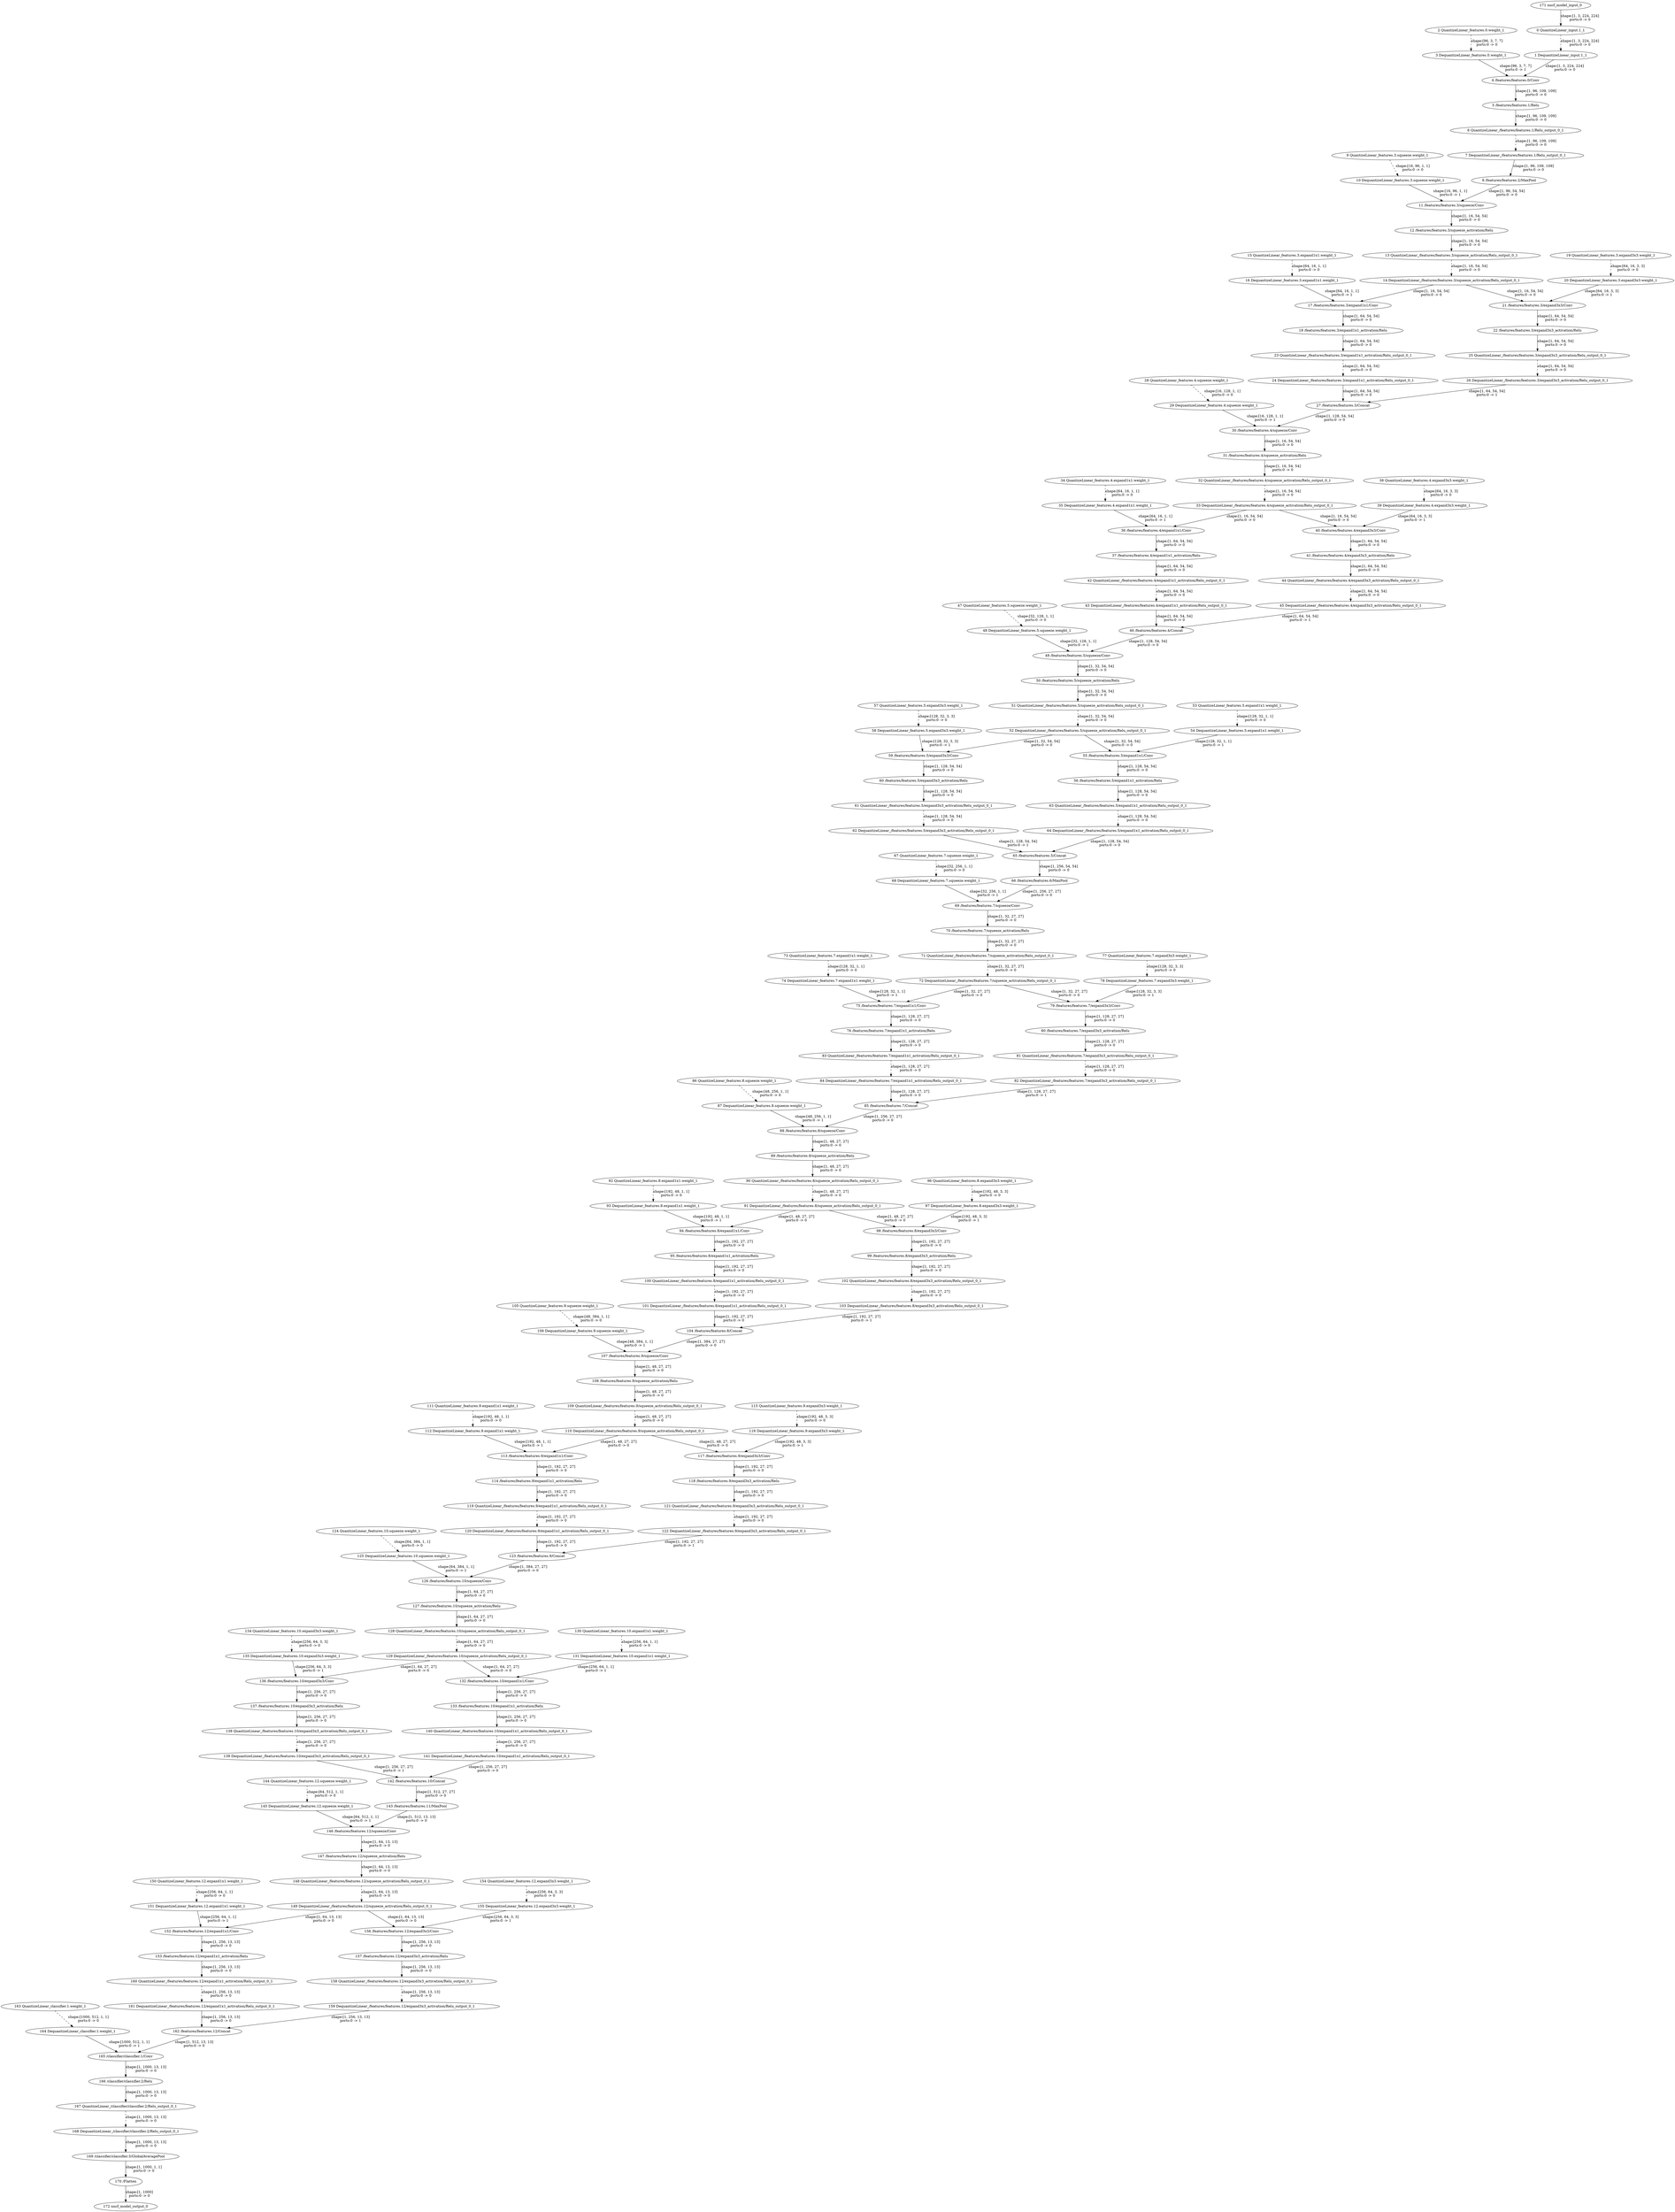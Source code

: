 strict digraph  {
"0 QuantizeLinear_input.1_1" [id=0, type=QuantizeLinear];
"1 DequantizeLinear_input.1_1" [id=1, type=DequantizeLinear];
"2 QuantizeLinear_features.0.weight_1" [id=2, type=QuantizeLinear];
"3 DequantizeLinear_features.0.weight_1" [id=3, type=DequantizeLinear];
"4 /features/features.0/Conv" [id=4, type=Conv];
"5 /features/features.1/Relu" [id=5, type=Relu];
"6 QuantizeLinear_/features/features.1/Relu_output_0_1" [id=6, type=QuantizeLinear];
"7 DequantizeLinear_/features/features.1/Relu_output_0_1" [id=7, type=DequantizeLinear];
"8 /features/features.2/MaxPool" [id=8, type=MaxPool];
"9 QuantizeLinear_features.3.squeeze.weight_1" [id=9, type=QuantizeLinear];
"10 DequantizeLinear_features.3.squeeze.weight_1" [id=10, type=DequantizeLinear];
"11 /features/features.3/squeeze/Conv" [id=11, type=Conv];
"12 /features/features.3/squeeze_activation/Relu" [id=12, type=Relu];
"13 QuantizeLinear_/features/features.3/squeeze_activation/Relu_output_0_1" [id=13, type=QuantizeLinear];
"14 DequantizeLinear_/features/features.3/squeeze_activation/Relu_output_0_1" [id=14, type=DequantizeLinear];
"15 QuantizeLinear_features.3.expand1x1.weight_1" [id=15, type=QuantizeLinear];
"16 DequantizeLinear_features.3.expand1x1.weight_1" [id=16, type=DequantizeLinear];
"17 /features/features.3/expand1x1/Conv" [id=17, type=Conv];
"18 /features/features.3/expand1x1_activation/Relu" [id=18, type=Relu];
"19 QuantizeLinear_features.3.expand3x3.weight_1" [id=19, type=QuantizeLinear];
"20 DequantizeLinear_features.3.expand3x3.weight_1" [id=20, type=DequantizeLinear];
"21 /features/features.3/expand3x3/Conv" [id=21, type=Conv];
"22 /features/features.3/expand3x3_activation/Relu" [id=22, type=Relu];
"23 QuantizeLinear_/features/features.3/expand1x1_activation/Relu_output_0_1" [id=23, type=QuantizeLinear];
"24 DequantizeLinear_/features/features.3/expand1x1_activation/Relu_output_0_1" [id=24, type=DequantizeLinear];
"25 QuantizeLinear_/features/features.3/expand3x3_activation/Relu_output_0_1" [id=25, type=QuantizeLinear];
"26 DequantizeLinear_/features/features.3/expand3x3_activation/Relu_output_0_1" [id=26, type=DequantizeLinear];
"27 /features/features.3/Concat" [id=27, type=Concat];
"28 QuantizeLinear_features.4.squeeze.weight_1" [id=28, type=QuantizeLinear];
"29 DequantizeLinear_features.4.squeeze.weight_1" [id=29, type=DequantizeLinear];
"30 /features/features.4/squeeze/Conv" [id=30, type=Conv];
"31 /features/features.4/squeeze_activation/Relu" [id=31, type=Relu];
"32 QuantizeLinear_/features/features.4/squeeze_activation/Relu_output_0_1" [id=32, type=QuantizeLinear];
"33 DequantizeLinear_/features/features.4/squeeze_activation/Relu_output_0_1" [id=33, type=DequantizeLinear];
"34 QuantizeLinear_features.4.expand1x1.weight_1" [id=34, type=QuantizeLinear];
"35 DequantizeLinear_features.4.expand1x1.weight_1" [id=35, type=DequantizeLinear];
"36 /features/features.4/expand1x1/Conv" [id=36, type=Conv];
"37 /features/features.4/expand1x1_activation/Relu" [id=37, type=Relu];
"38 QuantizeLinear_features.4.expand3x3.weight_1" [id=38, type=QuantizeLinear];
"39 DequantizeLinear_features.4.expand3x3.weight_1" [id=39, type=DequantizeLinear];
"40 /features/features.4/expand3x3/Conv" [id=40, type=Conv];
"41 /features/features.4/expand3x3_activation/Relu" [id=41, type=Relu];
"42 QuantizeLinear_/features/features.4/expand1x1_activation/Relu_output_0_1" [id=42, type=QuantizeLinear];
"43 DequantizeLinear_/features/features.4/expand1x1_activation/Relu_output_0_1" [id=43, type=DequantizeLinear];
"44 QuantizeLinear_/features/features.4/expand3x3_activation/Relu_output_0_1" [id=44, type=QuantizeLinear];
"45 DequantizeLinear_/features/features.4/expand3x3_activation/Relu_output_0_1" [id=45, type=DequantizeLinear];
"46 /features/features.4/Concat" [id=46, type=Concat];
"47 QuantizeLinear_features.5.squeeze.weight_1" [id=47, type=QuantizeLinear];
"48 DequantizeLinear_features.5.squeeze.weight_1" [id=48, type=DequantizeLinear];
"49 /features/features.5/squeeze/Conv" [id=49, type=Conv];
"50 /features/features.5/squeeze_activation/Relu" [id=50, type=Relu];
"51 QuantizeLinear_/features/features.5/squeeze_activation/Relu_output_0_1" [id=51, type=QuantizeLinear];
"52 DequantizeLinear_/features/features.5/squeeze_activation/Relu_output_0_1" [id=52, type=DequantizeLinear];
"53 QuantizeLinear_features.5.expand1x1.weight_1" [id=53, type=QuantizeLinear];
"54 DequantizeLinear_features.5.expand1x1.weight_1" [id=54, type=DequantizeLinear];
"55 /features/features.5/expand1x1/Conv" [id=55, type=Conv];
"56 /features/features.5/expand1x1_activation/Relu" [id=56, type=Relu];
"57 QuantizeLinear_features.5.expand3x3.weight_1" [id=57, type=QuantizeLinear];
"58 DequantizeLinear_features.5.expand3x3.weight_1" [id=58, type=DequantizeLinear];
"59 /features/features.5/expand3x3/Conv" [id=59, type=Conv];
"60 /features/features.5/expand3x3_activation/Relu" [id=60, type=Relu];
"61 QuantizeLinear_/features/features.5/expand3x3_activation/Relu_output_0_1" [id=61, type=QuantizeLinear];
"62 DequantizeLinear_/features/features.5/expand3x3_activation/Relu_output_0_1" [id=62, type=DequantizeLinear];
"63 QuantizeLinear_/features/features.5/expand1x1_activation/Relu_output_0_1" [id=63, type=QuantizeLinear];
"64 DequantizeLinear_/features/features.5/expand1x1_activation/Relu_output_0_1" [id=64, type=DequantizeLinear];
"65 /features/features.5/Concat" [id=65, type=Concat];
"66 /features/features.6/MaxPool" [id=66, type=MaxPool];
"67 QuantizeLinear_features.7.squeeze.weight_1" [id=67, type=QuantizeLinear];
"68 DequantizeLinear_features.7.squeeze.weight_1" [id=68, type=DequantizeLinear];
"69 /features/features.7/squeeze/Conv" [id=69, type=Conv];
"70 /features/features.7/squeeze_activation/Relu" [id=70, type=Relu];
"71 QuantizeLinear_/features/features.7/squeeze_activation/Relu_output_0_1" [id=71, type=QuantizeLinear];
"72 DequantizeLinear_/features/features.7/squeeze_activation/Relu_output_0_1" [id=72, type=DequantizeLinear];
"73 QuantizeLinear_features.7.expand1x1.weight_1" [id=73, type=QuantizeLinear];
"74 DequantizeLinear_features.7.expand1x1.weight_1" [id=74, type=DequantizeLinear];
"75 /features/features.7/expand1x1/Conv" [id=75, type=Conv];
"76 /features/features.7/expand1x1_activation/Relu" [id=76, type=Relu];
"77 QuantizeLinear_features.7.expand3x3.weight_1" [id=77, type=QuantizeLinear];
"78 DequantizeLinear_features.7.expand3x3.weight_1" [id=78, type=DequantizeLinear];
"79 /features/features.7/expand3x3/Conv" [id=79, type=Conv];
"80 /features/features.7/expand3x3_activation/Relu" [id=80, type=Relu];
"81 QuantizeLinear_/features/features.7/expand3x3_activation/Relu_output_0_1" [id=81, type=QuantizeLinear];
"82 DequantizeLinear_/features/features.7/expand3x3_activation/Relu_output_0_1" [id=82, type=DequantizeLinear];
"83 QuantizeLinear_/features/features.7/expand1x1_activation/Relu_output_0_1" [id=83, type=QuantizeLinear];
"84 DequantizeLinear_/features/features.7/expand1x1_activation/Relu_output_0_1" [id=84, type=DequantizeLinear];
"85 /features/features.7/Concat" [id=85, type=Concat];
"86 QuantizeLinear_features.8.squeeze.weight_1" [id=86, type=QuantizeLinear];
"87 DequantizeLinear_features.8.squeeze.weight_1" [id=87, type=DequantizeLinear];
"88 /features/features.8/squeeze/Conv" [id=88, type=Conv];
"89 /features/features.8/squeeze_activation/Relu" [id=89, type=Relu];
"90 QuantizeLinear_/features/features.8/squeeze_activation/Relu_output_0_1" [id=90, type=QuantizeLinear];
"91 DequantizeLinear_/features/features.8/squeeze_activation/Relu_output_0_1" [id=91, type=DequantizeLinear];
"92 QuantizeLinear_features.8.expand1x1.weight_1" [id=92, type=QuantizeLinear];
"93 DequantizeLinear_features.8.expand1x1.weight_1" [id=93, type=DequantizeLinear];
"94 /features/features.8/expand1x1/Conv" [id=94, type=Conv];
"95 /features/features.8/expand1x1_activation/Relu" [id=95, type=Relu];
"96 QuantizeLinear_features.8.expand3x3.weight_1" [id=96, type=QuantizeLinear];
"97 DequantizeLinear_features.8.expand3x3.weight_1" [id=97, type=DequantizeLinear];
"98 /features/features.8/expand3x3/Conv" [id=98, type=Conv];
"99 /features/features.8/expand3x3_activation/Relu" [id=99, type=Relu];
"100 QuantizeLinear_/features/features.8/expand1x1_activation/Relu_output_0_1" [id=100, type=QuantizeLinear];
"101 DequantizeLinear_/features/features.8/expand1x1_activation/Relu_output_0_1" [id=101, type=DequantizeLinear];
"102 QuantizeLinear_/features/features.8/expand3x3_activation/Relu_output_0_1" [id=102, type=QuantizeLinear];
"103 DequantizeLinear_/features/features.8/expand3x3_activation/Relu_output_0_1" [id=103, type=DequantizeLinear];
"104 /features/features.8/Concat" [id=104, type=Concat];
"105 QuantizeLinear_features.9.squeeze.weight_1" [id=105, type=QuantizeLinear];
"106 DequantizeLinear_features.9.squeeze.weight_1" [id=106, type=DequantizeLinear];
"107 /features/features.9/squeeze/Conv" [id=107, type=Conv];
"108 /features/features.9/squeeze_activation/Relu" [id=108, type=Relu];
"109 QuantizeLinear_/features/features.9/squeeze_activation/Relu_output_0_1" [id=109, type=QuantizeLinear];
"110 DequantizeLinear_/features/features.9/squeeze_activation/Relu_output_0_1" [id=110, type=DequantizeLinear];
"111 QuantizeLinear_features.9.expand1x1.weight_1" [id=111, type=QuantizeLinear];
"112 DequantizeLinear_features.9.expand1x1.weight_1" [id=112, type=DequantizeLinear];
"113 /features/features.9/expand1x1/Conv" [id=113, type=Conv];
"114 /features/features.9/expand1x1_activation/Relu" [id=114, type=Relu];
"115 QuantizeLinear_features.9.expand3x3.weight_1" [id=115, type=QuantizeLinear];
"116 DequantizeLinear_features.9.expand3x3.weight_1" [id=116, type=DequantizeLinear];
"117 /features/features.9/expand3x3/Conv" [id=117, type=Conv];
"118 /features/features.9/expand3x3_activation/Relu" [id=118, type=Relu];
"119 QuantizeLinear_/features/features.9/expand1x1_activation/Relu_output_0_1" [id=119, type=QuantizeLinear];
"120 DequantizeLinear_/features/features.9/expand1x1_activation/Relu_output_0_1" [id=120, type=DequantizeLinear];
"121 QuantizeLinear_/features/features.9/expand3x3_activation/Relu_output_0_1" [id=121, type=QuantizeLinear];
"122 DequantizeLinear_/features/features.9/expand3x3_activation/Relu_output_0_1" [id=122, type=DequantizeLinear];
"123 /features/features.9/Concat" [id=123, type=Concat];
"124 QuantizeLinear_features.10.squeeze.weight_1" [id=124, type=QuantizeLinear];
"125 DequantizeLinear_features.10.squeeze.weight_1" [id=125, type=DequantizeLinear];
"126 /features/features.10/squeeze/Conv" [id=126, type=Conv];
"127 /features/features.10/squeeze_activation/Relu" [id=127, type=Relu];
"128 QuantizeLinear_/features/features.10/squeeze_activation/Relu_output_0_1" [id=128, type=QuantizeLinear];
"129 DequantizeLinear_/features/features.10/squeeze_activation/Relu_output_0_1" [id=129, type=DequantizeLinear];
"130 QuantizeLinear_features.10.expand1x1.weight_1" [id=130, type=QuantizeLinear];
"131 DequantizeLinear_features.10.expand1x1.weight_1" [id=131, type=DequantizeLinear];
"132 /features/features.10/expand1x1/Conv" [id=132, type=Conv];
"133 /features/features.10/expand1x1_activation/Relu" [id=133, type=Relu];
"134 QuantizeLinear_features.10.expand3x3.weight_1" [id=134, type=QuantizeLinear];
"135 DequantizeLinear_features.10.expand3x3.weight_1" [id=135, type=DequantizeLinear];
"136 /features/features.10/expand3x3/Conv" [id=136, type=Conv];
"137 /features/features.10/expand3x3_activation/Relu" [id=137, type=Relu];
"138 QuantizeLinear_/features/features.10/expand3x3_activation/Relu_output_0_1" [id=138, type=QuantizeLinear];
"139 DequantizeLinear_/features/features.10/expand3x3_activation/Relu_output_0_1" [id=139, type=DequantizeLinear];
"140 QuantizeLinear_/features/features.10/expand1x1_activation/Relu_output_0_1" [id=140, type=QuantizeLinear];
"141 DequantizeLinear_/features/features.10/expand1x1_activation/Relu_output_0_1" [id=141, type=DequantizeLinear];
"142 /features/features.10/Concat" [id=142, type=Concat];
"143 /features/features.11/MaxPool" [id=143, type=MaxPool];
"144 QuantizeLinear_features.12.squeeze.weight_1" [id=144, type=QuantizeLinear];
"145 DequantizeLinear_features.12.squeeze.weight_1" [id=145, type=DequantizeLinear];
"146 /features/features.12/squeeze/Conv" [id=146, type=Conv];
"147 /features/features.12/squeeze_activation/Relu" [id=147, type=Relu];
"148 QuantizeLinear_/features/features.12/squeeze_activation/Relu_output_0_1" [id=148, type=QuantizeLinear];
"149 DequantizeLinear_/features/features.12/squeeze_activation/Relu_output_0_1" [id=149, type=DequantizeLinear];
"150 QuantizeLinear_features.12.expand1x1.weight_1" [id=150, type=QuantizeLinear];
"151 DequantizeLinear_features.12.expand1x1.weight_1" [id=151, type=DequantizeLinear];
"152 /features/features.12/expand1x1/Conv" [id=152, type=Conv];
"153 /features/features.12/expand1x1_activation/Relu" [id=153, type=Relu];
"154 QuantizeLinear_features.12.expand3x3.weight_1" [id=154, type=QuantizeLinear];
"155 DequantizeLinear_features.12.expand3x3.weight_1" [id=155, type=DequantizeLinear];
"156 /features/features.12/expand3x3/Conv" [id=156, type=Conv];
"157 /features/features.12/expand3x3_activation/Relu" [id=157, type=Relu];
"158 QuantizeLinear_/features/features.12/expand3x3_activation/Relu_output_0_1" [id=158, type=QuantizeLinear];
"159 DequantizeLinear_/features/features.12/expand3x3_activation/Relu_output_0_1" [id=159, type=DequantizeLinear];
"160 QuantizeLinear_/features/features.12/expand1x1_activation/Relu_output_0_1" [id=160, type=QuantizeLinear];
"161 DequantizeLinear_/features/features.12/expand1x1_activation/Relu_output_0_1" [id=161, type=DequantizeLinear];
"162 /features/features.12/Concat" [id=162, type=Concat];
"163 QuantizeLinear_classifier.1.weight_1" [id=163, type=QuantizeLinear];
"164 DequantizeLinear_classifier.1.weight_1" [id=164, type=DequantizeLinear];
"165 /classifier/classifier.1/Conv" [id=165, type=Conv];
"166 /classifier/classifier.2/Relu" [id=166, type=Relu];
"167 QuantizeLinear_/classifier/classifier.2/Relu_output_0_1" [id=167, type=QuantizeLinear];
"168 DequantizeLinear_/classifier/classifier.2/Relu_output_0_1" [id=168, type=DequantizeLinear];
"169 /classifier/classifier.3/GlobalAveragePool" [id=169, type=GlobalAveragePool];
"170 /Flatten" [id=170, type=Flatten];
"171 nncf_model_input_0" [id=171, type=nncf_model_input];
"172 nncf_model_output_0" [id=172, type=nncf_model_output];
"0 QuantizeLinear_input.1_1" -> "1 DequantizeLinear_input.1_1"  [label="shape:[1, 3, 224, 224]\nports:0 -> 0", style=dashed];
"1 DequantizeLinear_input.1_1" -> "4 /features/features.0/Conv"  [label="shape:[1, 3, 224, 224]\nports:0 -> 0", style=solid];
"2 QuantizeLinear_features.0.weight_1" -> "3 DequantizeLinear_features.0.weight_1"  [label="shape:[96, 3, 7, 7]\nports:0 -> 0", style=dashed];
"3 DequantizeLinear_features.0.weight_1" -> "4 /features/features.0/Conv"  [label="shape:[96, 3, 7, 7]\nports:0 -> 1", style=solid];
"4 /features/features.0/Conv" -> "5 /features/features.1/Relu"  [label="shape:[1, 96, 109, 109]\nports:0 -> 0", style=solid];
"5 /features/features.1/Relu" -> "6 QuantizeLinear_/features/features.1/Relu_output_0_1"  [label="shape:[1, 96, 109, 109]\nports:0 -> 0", style=solid];
"6 QuantizeLinear_/features/features.1/Relu_output_0_1" -> "7 DequantizeLinear_/features/features.1/Relu_output_0_1"  [label="shape:[1, 96, 109, 109]\nports:0 -> 0", style=dashed];
"7 DequantizeLinear_/features/features.1/Relu_output_0_1" -> "8 /features/features.2/MaxPool"  [label="shape:[1, 96, 109, 109]\nports:0 -> 0", style=solid];
"8 /features/features.2/MaxPool" -> "11 /features/features.3/squeeze/Conv"  [label="shape:[1, 96, 54, 54]\nports:0 -> 0", style=solid];
"9 QuantizeLinear_features.3.squeeze.weight_1" -> "10 DequantizeLinear_features.3.squeeze.weight_1"  [label="shape:[16, 96, 1, 1]\nports:0 -> 0", style=dashed];
"10 DequantizeLinear_features.3.squeeze.weight_1" -> "11 /features/features.3/squeeze/Conv"  [label="shape:[16, 96, 1, 1]\nports:0 -> 1", style=solid];
"11 /features/features.3/squeeze/Conv" -> "12 /features/features.3/squeeze_activation/Relu"  [label="shape:[1, 16, 54, 54]\nports:0 -> 0", style=solid];
"12 /features/features.3/squeeze_activation/Relu" -> "13 QuantizeLinear_/features/features.3/squeeze_activation/Relu_output_0_1"  [label="shape:[1, 16, 54, 54]\nports:0 -> 0", style=solid];
"13 QuantizeLinear_/features/features.3/squeeze_activation/Relu_output_0_1" -> "14 DequantizeLinear_/features/features.3/squeeze_activation/Relu_output_0_1"  [label="shape:[1, 16, 54, 54]\nports:0 -> 0", style=dashed];
"14 DequantizeLinear_/features/features.3/squeeze_activation/Relu_output_0_1" -> "17 /features/features.3/expand1x1/Conv"  [label="shape:[1, 16, 54, 54]\nports:0 -> 0", style=solid];
"14 DequantizeLinear_/features/features.3/squeeze_activation/Relu_output_0_1" -> "21 /features/features.3/expand3x3/Conv"  [label="shape:[1, 16, 54, 54]\nports:0 -> 0", style=solid];
"15 QuantizeLinear_features.3.expand1x1.weight_1" -> "16 DequantizeLinear_features.3.expand1x1.weight_1"  [label="shape:[64, 16, 1, 1]\nports:0 -> 0", style=dashed];
"16 DequantizeLinear_features.3.expand1x1.weight_1" -> "17 /features/features.3/expand1x1/Conv"  [label="shape:[64, 16, 1, 1]\nports:0 -> 1", style=solid];
"17 /features/features.3/expand1x1/Conv" -> "18 /features/features.3/expand1x1_activation/Relu"  [label="shape:[1, 64, 54, 54]\nports:0 -> 0", style=solid];
"18 /features/features.3/expand1x1_activation/Relu" -> "23 QuantizeLinear_/features/features.3/expand1x1_activation/Relu_output_0_1"  [label="shape:[1, 64, 54, 54]\nports:0 -> 0", style=solid];
"19 QuantizeLinear_features.3.expand3x3.weight_1" -> "20 DequantizeLinear_features.3.expand3x3.weight_1"  [label="shape:[64, 16, 3, 3]\nports:0 -> 0", style=dashed];
"20 DequantizeLinear_features.3.expand3x3.weight_1" -> "21 /features/features.3/expand3x3/Conv"  [label="shape:[64, 16, 3, 3]\nports:0 -> 1", style=solid];
"21 /features/features.3/expand3x3/Conv" -> "22 /features/features.3/expand3x3_activation/Relu"  [label="shape:[1, 64, 54, 54]\nports:0 -> 0", style=solid];
"22 /features/features.3/expand3x3_activation/Relu" -> "25 QuantizeLinear_/features/features.3/expand3x3_activation/Relu_output_0_1"  [label="shape:[1, 64, 54, 54]\nports:0 -> 0", style=solid];
"23 QuantizeLinear_/features/features.3/expand1x1_activation/Relu_output_0_1" -> "24 DequantizeLinear_/features/features.3/expand1x1_activation/Relu_output_0_1"  [label="shape:[1, 64, 54, 54]\nports:0 -> 0", style=dashed];
"24 DequantizeLinear_/features/features.3/expand1x1_activation/Relu_output_0_1" -> "27 /features/features.3/Concat"  [label="shape:[1, 64, 54, 54]\nports:0 -> 0", style=solid];
"25 QuantizeLinear_/features/features.3/expand3x3_activation/Relu_output_0_1" -> "26 DequantizeLinear_/features/features.3/expand3x3_activation/Relu_output_0_1"  [label="shape:[1, 64, 54, 54]\nports:0 -> 0", style=dashed];
"26 DequantizeLinear_/features/features.3/expand3x3_activation/Relu_output_0_1" -> "27 /features/features.3/Concat"  [label="shape:[1, 64, 54, 54]\nports:0 -> 1", style=solid];
"27 /features/features.3/Concat" -> "30 /features/features.4/squeeze/Conv"  [label="shape:[1, 128, 54, 54]\nports:0 -> 0", style=solid];
"28 QuantizeLinear_features.4.squeeze.weight_1" -> "29 DequantizeLinear_features.4.squeeze.weight_1"  [label="shape:[16, 128, 1, 1]\nports:0 -> 0", style=dashed];
"29 DequantizeLinear_features.4.squeeze.weight_1" -> "30 /features/features.4/squeeze/Conv"  [label="shape:[16, 128, 1, 1]\nports:0 -> 1", style=solid];
"30 /features/features.4/squeeze/Conv" -> "31 /features/features.4/squeeze_activation/Relu"  [label="shape:[1, 16, 54, 54]\nports:0 -> 0", style=solid];
"31 /features/features.4/squeeze_activation/Relu" -> "32 QuantizeLinear_/features/features.4/squeeze_activation/Relu_output_0_1"  [label="shape:[1, 16, 54, 54]\nports:0 -> 0", style=solid];
"32 QuantizeLinear_/features/features.4/squeeze_activation/Relu_output_0_1" -> "33 DequantizeLinear_/features/features.4/squeeze_activation/Relu_output_0_1"  [label="shape:[1, 16, 54, 54]\nports:0 -> 0", style=dashed];
"33 DequantizeLinear_/features/features.4/squeeze_activation/Relu_output_0_1" -> "36 /features/features.4/expand1x1/Conv"  [label="shape:[1, 16, 54, 54]\nports:0 -> 0", style=solid];
"33 DequantizeLinear_/features/features.4/squeeze_activation/Relu_output_0_1" -> "40 /features/features.4/expand3x3/Conv"  [label="shape:[1, 16, 54, 54]\nports:0 -> 0", style=solid];
"34 QuantizeLinear_features.4.expand1x1.weight_1" -> "35 DequantizeLinear_features.4.expand1x1.weight_1"  [label="shape:[64, 16, 1, 1]\nports:0 -> 0", style=dashed];
"35 DequantizeLinear_features.4.expand1x1.weight_1" -> "36 /features/features.4/expand1x1/Conv"  [label="shape:[64, 16, 1, 1]\nports:0 -> 1", style=solid];
"36 /features/features.4/expand1x1/Conv" -> "37 /features/features.4/expand1x1_activation/Relu"  [label="shape:[1, 64, 54, 54]\nports:0 -> 0", style=solid];
"37 /features/features.4/expand1x1_activation/Relu" -> "42 QuantizeLinear_/features/features.4/expand1x1_activation/Relu_output_0_1"  [label="shape:[1, 64, 54, 54]\nports:0 -> 0", style=solid];
"38 QuantizeLinear_features.4.expand3x3.weight_1" -> "39 DequantizeLinear_features.4.expand3x3.weight_1"  [label="shape:[64, 16, 3, 3]\nports:0 -> 0", style=dashed];
"39 DequantizeLinear_features.4.expand3x3.weight_1" -> "40 /features/features.4/expand3x3/Conv"  [label="shape:[64, 16, 3, 3]\nports:0 -> 1", style=solid];
"40 /features/features.4/expand3x3/Conv" -> "41 /features/features.4/expand3x3_activation/Relu"  [label="shape:[1, 64, 54, 54]\nports:0 -> 0", style=solid];
"41 /features/features.4/expand3x3_activation/Relu" -> "44 QuantizeLinear_/features/features.4/expand3x3_activation/Relu_output_0_1"  [label="shape:[1, 64, 54, 54]\nports:0 -> 0", style=solid];
"42 QuantizeLinear_/features/features.4/expand1x1_activation/Relu_output_0_1" -> "43 DequantizeLinear_/features/features.4/expand1x1_activation/Relu_output_0_1"  [label="shape:[1, 64, 54, 54]\nports:0 -> 0", style=dashed];
"43 DequantizeLinear_/features/features.4/expand1x1_activation/Relu_output_0_1" -> "46 /features/features.4/Concat"  [label="shape:[1, 64, 54, 54]\nports:0 -> 0", style=solid];
"44 QuantizeLinear_/features/features.4/expand3x3_activation/Relu_output_0_1" -> "45 DequantizeLinear_/features/features.4/expand3x3_activation/Relu_output_0_1"  [label="shape:[1, 64, 54, 54]\nports:0 -> 0", style=dashed];
"45 DequantizeLinear_/features/features.4/expand3x3_activation/Relu_output_0_1" -> "46 /features/features.4/Concat"  [label="shape:[1, 64, 54, 54]\nports:0 -> 1", style=solid];
"46 /features/features.4/Concat" -> "49 /features/features.5/squeeze/Conv"  [label="shape:[1, 128, 54, 54]\nports:0 -> 0", style=solid];
"47 QuantizeLinear_features.5.squeeze.weight_1" -> "48 DequantizeLinear_features.5.squeeze.weight_1"  [label="shape:[32, 128, 1, 1]\nports:0 -> 0", style=dashed];
"48 DequantizeLinear_features.5.squeeze.weight_1" -> "49 /features/features.5/squeeze/Conv"  [label="shape:[32, 128, 1, 1]\nports:0 -> 1", style=solid];
"49 /features/features.5/squeeze/Conv" -> "50 /features/features.5/squeeze_activation/Relu"  [label="shape:[1, 32, 54, 54]\nports:0 -> 0", style=solid];
"50 /features/features.5/squeeze_activation/Relu" -> "51 QuantizeLinear_/features/features.5/squeeze_activation/Relu_output_0_1"  [label="shape:[1, 32, 54, 54]\nports:0 -> 0", style=solid];
"51 QuantizeLinear_/features/features.5/squeeze_activation/Relu_output_0_1" -> "52 DequantizeLinear_/features/features.5/squeeze_activation/Relu_output_0_1"  [label="shape:[1, 32, 54, 54]\nports:0 -> 0", style=dashed];
"52 DequantizeLinear_/features/features.5/squeeze_activation/Relu_output_0_1" -> "55 /features/features.5/expand1x1/Conv"  [label="shape:[1, 32, 54, 54]\nports:0 -> 0", style=solid];
"52 DequantizeLinear_/features/features.5/squeeze_activation/Relu_output_0_1" -> "59 /features/features.5/expand3x3/Conv"  [label="shape:[1, 32, 54, 54]\nports:0 -> 0", style=solid];
"53 QuantizeLinear_features.5.expand1x1.weight_1" -> "54 DequantizeLinear_features.5.expand1x1.weight_1"  [label="shape:[128, 32, 1, 1]\nports:0 -> 0", style=dashed];
"54 DequantizeLinear_features.5.expand1x1.weight_1" -> "55 /features/features.5/expand1x1/Conv"  [label="shape:[128, 32, 1, 1]\nports:0 -> 1", style=solid];
"55 /features/features.5/expand1x1/Conv" -> "56 /features/features.5/expand1x1_activation/Relu"  [label="shape:[1, 128, 54, 54]\nports:0 -> 0", style=solid];
"56 /features/features.5/expand1x1_activation/Relu" -> "63 QuantizeLinear_/features/features.5/expand1x1_activation/Relu_output_0_1"  [label="shape:[1, 128, 54, 54]\nports:0 -> 0", style=solid];
"57 QuantizeLinear_features.5.expand3x3.weight_1" -> "58 DequantizeLinear_features.5.expand3x3.weight_1"  [label="shape:[128, 32, 3, 3]\nports:0 -> 0", style=dashed];
"58 DequantizeLinear_features.5.expand3x3.weight_1" -> "59 /features/features.5/expand3x3/Conv"  [label="shape:[128, 32, 3, 3]\nports:0 -> 1", style=solid];
"59 /features/features.5/expand3x3/Conv" -> "60 /features/features.5/expand3x3_activation/Relu"  [label="shape:[1, 128, 54, 54]\nports:0 -> 0", style=solid];
"60 /features/features.5/expand3x3_activation/Relu" -> "61 QuantizeLinear_/features/features.5/expand3x3_activation/Relu_output_0_1"  [label="shape:[1, 128, 54, 54]\nports:0 -> 0", style=solid];
"61 QuantizeLinear_/features/features.5/expand3x3_activation/Relu_output_0_1" -> "62 DequantizeLinear_/features/features.5/expand3x3_activation/Relu_output_0_1"  [label="shape:[1, 128, 54, 54]\nports:0 -> 0", style=dashed];
"62 DequantizeLinear_/features/features.5/expand3x3_activation/Relu_output_0_1" -> "65 /features/features.5/Concat"  [label="shape:[1, 128, 54, 54]\nports:0 -> 1", style=solid];
"63 QuantizeLinear_/features/features.5/expand1x1_activation/Relu_output_0_1" -> "64 DequantizeLinear_/features/features.5/expand1x1_activation/Relu_output_0_1"  [label="shape:[1, 128, 54, 54]\nports:0 -> 0", style=dashed];
"64 DequantizeLinear_/features/features.5/expand1x1_activation/Relu_output_0_1" -> "65 /features/features.5/Concat"  [label="shape:[1, 128, 54, 54]\nports:0 -> 0", style=solid];
"65 /features/features.5/Concat" -> "66 /features/features.6/MaxPool"  [label="shape:[1, 256, 54, 54]\nports:0 -> 0", style=solid];
"66 /features/features.6/MaxPool" -> "69 /features/features.7/squeeze/Conv"  [label="shape:[1, 256, 27, 27]\nports:0 -> 0", style=solid];
"67 QuantizeLinear_features.7.squeeze.weight_1" -> "68 DequantizeLinear_features.7.squeeze.weight_1"  [label="shape:[32, 256, 1, 1]\nports:0 -> 0", style=dashed];
"68 DequantizeLinear_features.7.squeeze.weight_1" -> "69 /features/features.7/squeeze/Conv"  [label="shape:[32, 256, 1, 1]\nports:0 -> 1", style=solid];
"69 /features/features.7/squeeze/Conv" -> "70 /features/features.7/squeeze_activation/Relu"  [label="shape:[1, 32, 27, 27]\nports:0 -> 0", style=solid];
"70 /features/features.7/squeeze_activation/Relu" -> "71 QuantizeLinear_/features/features.7/squeeze_activation/Relu_output_0_1"  [label="shape:[1, 32, 27, 27]\nports:0 -> 0", style=solid];
"71 QuantizeLinear_/features/features.7/squeeze_activation/Relu_output_0_1" -> "72 DequantizeLinear_/features/features.7/squeeze_activation/Relu_output_0_1"  [label="shape:[1, 32, 27, 27]\nports:0 -> 0", style=dashed];
"72 DequantizeLinear_/features/features.7/squeeze_activation/Relu_output_0_1" -> "75 /features/features.7/expand1x1/Conv"  [label="shape:[1, 32, 27, 27]\nports:0 -> 0", style=solid];
"72 DequantizeLinear_/features/features.7/squeeze_activation/Relu_output_0_1" -> "79 /features/features.7/expand3x3/Conv"  [label="shape:[1, 32, 27, 27]\nports:0 -> 0", style=solid];
"73 QuantizeLinear_features.7.expand1x1.weight_1" -> "74 DequantizeLinear_features.7.expand1x1.weight_1"  [label="shape:[128, 32, 1, 1]\nports:0 -> 0", style=dashed];
"74 DequantizeLinear_features.7.expand1x1.weight_1" -> "75 /features/features.7/expand1x1/Conv"  [label="shape:[128, 32, 1, 1]\nports:0 -> 1", style=solid];
"75 /features/features.7/expand1x1/Conv" -> "76 /features/features.7/expand1x1_activation/Relu"  [label="shape:[1, 128, 27, 27]\nports:0 -> 0", style=solid];
"76 /features/features.7/expand1x1_activation/Relu" -> "83 QuantizeLinear_/features/features.7/expand1x1_activation/Relu_output_0_1"  [label="shape:[1, 128, 27, 27]\nports:0 -> 0", style=solid];
"77 QuantizeLinear_features.7.expand3x3.weight_1" -> "78 DequantizeLinear_features.7.expand3x3.weight_1"  [label="shape:[128, 32, 3, 3]\nports:0 -> 0", style=dashed];
"78 DequantizeLinear_features.7.expand3x3.weight_1" -> "79 /features/features.7/expand3x3/Conv"  [label="shape:[128, 32, 3, 3]\nports:0 -> 1", style=solid];
"79 /features/features.7/expand3x3/Conv" -> "80 /features/features.7/expand3x3_activation/Relu"  [label="shape:[1, 128, 27, 27]\nports:0 -> 0", style=solid];
"80 /features/features.7/expand3x3_activation/Relu" -> "81 QuantizeLinear_/features/features.7/expand3x3_activation/Relu_output_0_1"  [label="shape:[1, 128, 27, 27]\nports:0 -> 0", style=solid];
"81 QuantizeLinear_/features/features.7/expand3x3_activation/Relu_output_0_1" -> "82 DequantizeLinear_/features/features.7/expand3x3_activation/Relu_output_0_1"  [label="shape:[1, 128, 27, 27]\nports:0 -> 0", style=dashed];
"82 DequantizeLinear_/features/features.7/expand3x3_activation/Relu_output_0_1" -> "85 /features/features.7/Concat"  [label="shape:[1, 128, 27, 27]\nports:0 -> 1", style=solid];
"83 QuantizeLinear_/features/features.7/expand1x1_activation/Relu_output_0_1" -> "84 DequantizeLinear_/features/features.7/expand1x1_activation/Relu_output_0_1"  [label="shape:[1, 128, 27, 27]\nports:0 -> 0", style=dashed];
"84 DequantizeLinear_/features/features.7/expand1x1_activation/Relu_output_0_1" -> "85 /features/features.7/Concat"  [label="shape:[1, 128, 27, 27]\nports:0 -> 0", style=solid];
"85 /features/features.7/Concat" -> "88 /features/features.8/squeeze/Conv"  [label="shape:[1, 256, 27, 27]\nports:0 -> 0", style=solid];
"86 QuantizeLinear_features.8.squeeze.weight_1" -> "87 DequantizeLinear_features.8.squeeze.weight_1"  [label="shape:[48, 256, 1, 1]\nports:0 -> 0", style=dashed];
"87 DequantizeLinear_features.8.squeeze.weight_1" -> "88 /features/features.8/squeeze/Conv"  [label="shape:[48, 256, 1, 1]\nports:0 -> 1", style=solid];
"88 /features/features.8/squeeze/Conv" -> "89 /features/features.8/squeeze_activation/Relu"  [label="shape:[1, 48, 27, 27]\nports:0 -> 0", style=solid];
"89 /features/features.8/squeeze_activation/Relu" -> "90 QuantizeLinear_/features/features.8/squeeze_activation/Relu_output_0_1"  [label="shape:[1, 48, 27, 27]\nports:0 -> 0", style=solid];
"90 QuantizeLinear_/features/features.8/squeeze_activation/Relu_output_0_1" -> "91 DequantizeLinear_/features/features.8/squeeze_activation/Relu_output_0_1"  [label="shape:[1, 48, 27, 27]\nports:0 -> 0", style=dashed];
"91 DequantizeLinear_/features/features.8/squeeze_activation/Relu_output_0_1" -> "94 /features/features.8/expand1x1/Conv"  [label="shape:[1, 48, 27, 27]\nports:0 -> 0", style=solid];
"91 DequantizeLinear_/features/features.8/squeeze_activation/Relu_output_0_1" -> "98 /features/features.8/expand3x3/Conv"  [label="shape:[1, 48, 27, 27]\nports:0 -> 0", style=solid];
"92 QuantizeLinear_features.8.expand1x1.weight_1" -> "93 DequantizeLinear_features.8.expand1x1.weight_1"  [label="shape:[192, 48, 1, 1]\nports:0 -> 0", style=dashed];
"93 DequantizeLinear_features.8.expand1x1.weight_1" -> "94 /features/features.8/expand1x1/Conv"  [label="shape:[192, 48, 1, 1]\nports:0 -> 1", style=solid];
"94 /features/features.8/expand1x1/Conv" -> "95 /features/features.8/expand1x1_activation/Relu"  [label="shape:[1, 192, 27, 27]\nports:0 -> 0", style=solid];
"95 /features/features.8/expand1x1_activation/Relu" -> "100 QuantizeLinear_/features/features.8/expand1x1_activation/Relu_output_0_1"  [label="shape:[1, 192, 27, 27]\nports:0 -> 0", style=solid];
"96 QuantizeLinear_features.8.expand3x3.weight_1" -> "97 DequantizeLinear_features.8.expand3x3.weight_1"  [label="shape:[192, 48, 3, 3]\nports:0 -> 0", style=dashed];
"97 DequantizeLinear_features.8.expand3x3.weight_1" -> "98 /features/features.8/expand3x3/Conv"  [label="shape:[192, 48, 3, 3]\nports:0 -> 1", style=solid];
"98 /features/features.8/expand3x3/Conv" -> "99 /features/features.8/expand3x3_activation/Relu"  [label="shape:[1, 192, 27, 27]\nports:0 -> 0", style=solid];
"99 /features/features.8/expand3x3_activation/Relu" -> "102 QuantizeLinear_/features/features.8/expand3x3_activation/Relu_output_0_1"  [label="shape:[1, 192, 27, 27]\nports:0 -> 0", style=solid];
"100 QuantizeLinear_/features/features.8/expand1x1_activation/Relu_output_0_1" -> "101 DequantizeLinear_/features/features.8/expand1x1_activation/Relu_output_0_1"  [label="shape:[1, 192, 27, 27]\nports:0 -> 0", style=dashed];
"101 DequantizeLinear_/features/features.8/expand1x1_activation/Relu_output_0_1" -> "104 /features/features.8/Concat"  [label="shape:[1, 192, 27, 27]\nports:0 -> 0", style=solid];
"102 QuantizeLinear_/features/features.8/expand3x3_activation/Relu_output_0_1" -> "103 DequantizeLinear_/features/features.8/expand3x3_activation/Relu_output_0_1"  [label="shape:[1, 192, 27, 27]\nports:0 -> 0", style=dashed];
"103 DequantizeLinear_/features/features.8/expand3x3_activation/Relu_output_0_1" -> "104 /features/features.8/Concat"  [label="shape:[1, 192, 27, 27]\nports:0 -> 1", style=solid];
"104 /features/features.8/Concat" -> "107 /features/features.9/squeeze/Conv"  [label="shape:[1, 384, 27, 27]\nports:0 -> 0", style=solid];
"105 QuantizeLinear_features.9.squeeze.weight_1" -> "106 DequantizeLinear_features.9.squeeze.weight_1"  [label="shape:[48, 384, 1, 1]\nports:0 -> 0", style=dashed];
"106 DequantizeLinear_features.9.squeeze.weight_1" -> "107 /features/features.9/squeeze/Conv"  [label="shape:[48, 384, 1, 1]\nports:0 -> 1", style=solid];
"107 /features/features.9/squeeze/Conv" -> "108 /features/features.9/squeeze_activation/Relu"  [label="shape:[1, 48, 27, 27]\nports:0 -> 0", style=solid];
"108 /features/features.9/squeeze_activation/Relu" -> "109 QuantizeLinear_/features/features.9/squeeze_activation/Relu_output_0_1"  [label="shape:[1, 48, 27, 27]\nports:0 -> 0", style=solid];
"109 QuantizeLinear_/features/features.9/squeeze_activation/Relu_output_0_1" -> "110 DequantizeLinear_/features/features.9/squeeze_activation/Relu_output_0_1"  [label="shape:[1, 48, 27, 27]\nports:0 -> 0", style=dashed];
"110 DequantizeLinear_/features/features.9/squeeze_activation/Relu_output_0_1" -> "113 /features/features.9/expand1x1/Conv"  [label="shape:[1, 48, 27, 27]\nports:0 -> 0", style=solid];
"110 DequantizeLinear_/features/features.9/squeeze_activation/Relu_output_0_1" -> "117 /features/features.9/expand3x3/Conv"  [label="shape:[1, 48, 27, 27]\nports:0 -> 0", style=solid];
"111 QuantizeLinear_features.9.expand1x1.weight_1" -> "112 DequantizeLinear_features.9.expand1x1.weight_1"  [label="shape:[192, 48, 1, 1]\nports:0 -> 0", style=dashed];
"112 DequantizeLinear_features.9.expand1x1.weight_1" -> "113 /features/features.9/expand1x1/Conv"  [label="shape:[192, 48, 1, 1]\nports:0 -> 1", style=solid];
"113 /features/features.9/expand1x1/Conv" -> "114 /features/features.9/expand1x1_activation/Relu"  [label="shape:[1, 192, 27, 27]\nports:0 -> 0", style=solid];
"114 /features/features.9/expand1x1_activation/Relu" -> "119 QuantizeLinear_/features/features.9/expand1x1_activation/Relu_output_0_1"  [label="shape:[1, 192, 27, 27]\nports:0 -> 0", style=solid];
"115 QuantizeLinear_features.9.expand3x3.weight_1" -> "116 DequantizeLinear_features.9.expand3x3.weight_1"  [label="shape:[192, 48, 3, 3]\nports:0 -> 0", style=dashed];
"116 DequantizeLinear_features.9.expand3x3.weight_1" -> "117 /features/features.9/expand3x3/Conv"  [label="shape:[192, 48, 3, 3]\nports:0 -> 1", style=solid];
"117 /features/features.9/expand3x3/Conv" -> "118 /features/features.9/expand3x3_activation/Relu"  [label="shape:[1, 192, 27, 27]\nports:0 -> 0", style=solid];
"118 /features/features.9/expand3x3_activation/Relu" -> "121 QuantizeLinear_/features/features.9/expand3x3_activation/Relu_output_0_1"  [label="shape:[1, 192, 27, 27]\nports:0 -> 0", style=solid];
"119 QuantizeLinear_/features/features.9/expand1x1_activation/Relu_output_0_1" -> "120 DequantizeLinear_/features/features.9/expand1x1_activation/Relu_output_0_1"  [label="shape:[1, 192, 27, 27]\nports:0 -> 0", style=dashed];
"120 DequantizeLinear_/features/features.9/expand1x1_activation/Relu_output_0_1" -> "123 /features/features.9/Concat"  [label="shape:[1, 192, 27, 27]\nports:0 -> 0", style=solid];
"121 QuantizeLinear_/features/features.9/expand3x3_activation/Relu_output_0_1" -> "122 DequantizeLinear_/features/features.9/expand3x3_activation/Relu_output_0_1"  [label="shape:[1, 192, 27, 27]\nports:0 -> 0", style=dashed];
"122 DequantizeLinear_/features/features.9/expand3x3_activation/Relu_output_0_1" -> "123 /features/features.9/Concat"  [label="shape:[1, 192, 27, 27]\nports:0 -> 1", style=solid];
"123 /features/features.9/Concat" -> "126 /features/features.10/squeeze/Conv"  [label="shape:[1, 384, 27, 27]\nports:0 -> 0", style=solid];
"124 QuantizeLinear_features.10.squeeze.weight_1" -> "125 DequantizeLinear_features.10.squeeze.weight_1"  [label="shape:[64, 384, 1, 1]\nports:0 -> 0", style=dashed];
"125 DequantizeLinear_features.10.squeeze.weight_1" -> "126 /features/features.10/squeeze/Conv"  [label="shape:[64, 384, 1, 1]\nports:0 -> 1", style=solid];
"126 /features/features.10/squeeze/Conv" -> "127 /features/features.10/squeeze_activation/Relu"  [label="shape:[1, 64, 27, 27]\nports:0 -> 0", style=solid];
"127 /features/features.10/squeeze_activation/Relu" -> "128 QuantizeLinear_/features/features.10/squeeze_activation/Relu_output_0_1"  [label="shape:[1, 64, 27, 27]\nports:0 -> 0", style=solid];
"128 QuantizeLinear_/features/features.10/squeeze_activation/Relu_output_0_1" -> "129 DequantizeLinear_/features/features.10/squeeze_activation/Relu_output_0_1"  [label="shape:[1, 64, 27, 27]\nports:0 -> 0", style=dashed];
"129 DequantizeLinear_/features/features.10/squeeze_activation/Relu_output_0_1" -> "132 /features/features.10/expand1x1/Conv"  [label="shape:[1, 64, 27, 27]\nports:0 -> 0", style=solid];
"129 DequantizeLinear_/features/features.10/squeeze_activation/Relu_output_0_1" -> "136 /features/features.10/expand3x3/Conv"  [label="shape:[1, 64, 27, 27]\nports:0 -> 0", style=solid];
"130 QuantizeLinear_features.10.expand1x1.weight_1" -> "131 DequantizeLinear_features.10.expand1x1.weight_1"  [label="shape:[256, 64, 1, 1]\nports:0 -> 0", style=dashed];
"131 DequantizeLinear_features.10.expand1x1.weight_1" -> "132 /features/features.10/expand1x1/Conv"  [label="shape:[256, 64, 1, 1]\nports:0 -> 1", style=solid];
"132 /features/features.10/expand1x1/Conv" -> "133 /features/features.10/expand1x1_activation/Relu"  [label="shape:[1, 256, 27, 27]\nports:0 -> 0", style=solid];
"133 /features/features.10/expand1x1_activation/Relu" -> "140 QuantizeLinear_/features/features.10/expand1x1_activation/Relu_output_0_1"  [label="shape:[1, 256, 27, 27]\nports:0 -> 0", style=solid];
"134 QuantizeLinear_features.10.expand3x3.weight_1" -> "135 DequantizeLinear_features.10.expand3x3.weight_1"  [label="shape:[256, 64, 3, 3]\nports:0 -> 0", style=dashed];
"135 DequantizeLinear_features.10.expand3x3.weight_1" -> "136 /features/features.10/expand3x3/Conv"  [label="shape:[256, 64, 3, 3]\nports:0 -> 1", style=solid];
"136 /features/features.10/expand3x3/Conv" -> "137 /features/features.10/expand3x3_activation/Relu"  [label="shape:[1, 256, 27, 27]\nports:0 -> 0", style=solid];
"137 /features/features.10/expand3x3_activation/Relu" -> "138 QuantizeLinear_/features/features.10/expand3x3_activation/Relu_output_0_1"  [label="shape:[1, 256, 27, 27]\nports:0 -> 0", style=solid];
"138 QuantizeLinear_/features/features.10/expand3x3_activation/Relu_output_0_1" -> "139 DequantizeLinear_/features/features.10/expand3x3_activation/Relu_output_0_1"  [label="shape:[1, 256, 27, 27]\nports:0 -> 0", style=dashed];
"139 DequantizeLinear_/features/features.10/expand3x3_activation/Relu_output_0_1" -> "142 /features/features.10/Concat"  [label="shape:[1, 256, 27, 27]\nports:0 -> 1", style=solid];
"140 QuantizeLinear_/features/features.10/expand1x1_activation/Relu_output_0_1" -> "141 DequantizeLinear_/features/features.10/expand1x1_activation/Relu_output_0_1"  [label="shape:[1, 256, 27, 27]\nports:0 -> 0", style=dashed];
"141 DequantizeLinear_/features/features.10/expand1x1_activation/Relu_output_0_1" -> "142 /features/features.10/Concat"  [label="shape:[1, 256, 27, 27]\nports:0 -> 0", style=solid];
"142 /features/features.10/Concat" -> "143 /features/features.11/MaxPool"  [label="shape:[1, 512, 27, 27]\nports:0 -> 0", style=solid];
"143 /features/features.11/MaxPool" -> "146 /features/features.12/squeeze/Conv"  [label="shape:[1, 512, 13, 13]\nports:0 -> 0", style=solid];
"144 QuantizeLinear_features.12.squeeze.weight_1" -> "145 DequantizeLinear_features.12.squeeze.weight_1"  [label="shape:[64, 512, 1, 1]\nports:0 -> 0", style=dashed];
"145 DequantizeLinear_features.12.squeeze.weight_1" -> "146 /features/features.12/squeeze/Conv"  [label="shape:[64, 512, 1, 1]\nports:0 -> 1", style=solid];
"146 /features/features.12/squeeze/Conv" -> "147 /features/features.12/squeeze_activation/Relu"  [label="shape:[1, 64, 13, 13]\nports:0 -> 0", style=solid];
"147 /features/features.12/squeeze_activation/Relu" -> "148 QuantizeLinear_/features/features.12/squeeze_activation/Relu_output_0_1"  [label="shape:[1, 64, 13, 13]\nports:0 -> 0", style=solid];
"148 QuantizeLinear_/features/features.12/squeeze_activation/Relu_output_0_1" -> "149 DequantizeLinear_/features/features.12/squeeze_activation/Relu_output_0_1"  [label="shape:[1, 64, 13, 13]\nports:0 -> 0", style=dashed];
"149 DequantizeLinear_/features/features.12/squeeze_activation/Relu_output_0_1" -> "152 /features/features.12/expand1x1/Conv"  [label="shape:[1, 64, 13, 13]\nports:0 -> 0", style=solid];
"149 DequantizeLinear_/features/features.12/squeeze_activation/Relu_output_0_1" -> "156 /features/features.12/expand3x3/Conv"  [label="shape:[1, 64, 13, 13]\nports:0 -> 0", style=solid];
"150 QuantizeLinear_features.12.expand1x1.weight_1" -> "151 DequantizeLinear_features.12.expand1x1.weight_1"  [label="shape:[256, 64, 1, 1]\nports:0 -> 0", style=dashed];
"151 DequantizeLinear_features.12.expand1x1.weight_1" -> "152 /features/features.12/expand1x1/Conv"  [label="shape:[256, 64, 1, 1]\nports:0 -> 1", style=solid];
"152 /features/features.12/expand1x1/Conv" -> "153 /features/features.12/expand1x1_activation/Relu"  [label="shape:[1, 256, 13, 13]\nports:0 -> 0", style=solid];
"153 /features/features.12/expand1x1_activation/Relu" -> "160 QuantizeLinear_/features/features.12/expand1x1_activation/Relu_output_0_1"  [label="shape:[1, 256, 13, 13]\nports:0 -> 0", style=solid];
"154 QuantizeLinear_features.12.expand3x3.weight_1" -> "155 DequantizeLinear_features.12.expand3x3.weight_1"  [label="shape:[256, 64, 3, 3]\nports:0 -> 0", style=dashed];
"155 DequantizeLinear_features.12.expand3x3.weight_1" -> "156 /features/features.12/expand3x3/Conv"  [label="shape:[256, 64, 3, 3]\nports:0 -> 1", style=solid];
"156 /features/features.12/expand3x3/Conv" -> "157 /features/features.12/expand3x3_activation/Relu"  [label="shape:[1, 256, 13, 13]\nports:0 -> 0", style=solid];
"157 /features/features.12/expand3x3_activation/Relu" -> "158 QuantizeLinear_/features/features.12/expand3x3_activation/Relu_output_0_1"  [label="shape:[1, 256, 13, 13]\nports:0 -> 0", style=solid];
"158 QuantizeLinear_/features/features.12/expand3x3_activation/Relu_output_0_1" -> "159 DequantizeLinear_/features/features.12/expand3x3_activation/Relu_output_0_1"  [label="shape:[1, 256, 13, 13]\nports:0 -> 0", style=dashed];
"159 DequantizeLinear_/features/features.12/expand3x3_activation/Relu_output_0_1" -> "162 /features/features.12/Concat"  [label="shape:[1, 256, 13, 13]\nports:0 -> 1", style=solid];
"160 QuantizeLinear_/features/features.12/expand1x1_activation/Relu_output_0_1" -> "161 DequantizeLinear_/features/features.12/expand1x1_activation/Relu_output_0_1"  [label="shape:[1, 256, 13, 13]\nports:0 -> 0", style=dashed];
"161 DequantizeLinear_/features/features.12/expand1x1_activation/Relu_output_0_1" -> "162 /features/features.12/Concat"  [label="shape:[1, 256, 13, 13]\nports:0 -> 0", style=solid];
"162 /features/features.12/Concat" -> "165 /classifier/classifier.1/Conv"  [label="shape:[1, 512, 13, 13]\nports:0 -> 0", style=solid];
"163 QuantizeLinear_classifier.1.weight_1" -> "164 DequantizeLinear_classifier.1.weight_1"  [label="shape:[1000, 512, 1, 1]\nports:0 -> 0", style=dashed];
"164 DequantizeLinear_classifier.1.weight_1" -> "165 /classifier/classifier.1/Conv"  [label="shape:[1000, 512, 1, 1]\nports:0 -> 1", style=solid];
"165 /classifier/classifier.1/Conv" -> "166 /classifier/classifier.2/Relu"  [label="shape:[1, 1000, 13, 13]\nports:0 -> 0", style=solid];
"166 /classifier/classifier.2/Relu" -> "167 QuantizeLinear_/classifier/classifier.2/Relu_output_0_1"  [label="shape:[1, 1000, 13, 13]\nports:0 -> 0", style=solid];
"167 QuantizeLinear_/classifier/classifier.2/Relu_output_0_1" -> "168 DequantizeLinear_/classifier/classifier.2/Relu_output_0_1"  [label="shape:[1, 1000, 13, 13]\nports:0 -> 0", style=dashed];
"168 DequantizeLinear_/classifier/classifier.2/Relu_output_0_1" -> "169 /classifier/classifier.3/GlobalAveragePool"  [label="shape:[1, 1000, 13, 13]\nports:0 -> 0", style=solid];
"169 /classifier/classifier.3/GlobalAveragePool" -> "170 /Flatten"  [label="shape:[1, 1000, 1, 1]\nports:0 -> 0", style=solid];
"170 /Flatten" -> "172 nncf_model_output_0"  [label="shape:[1, 1000]\nports:0 -> 0", style=solid];
"171 nncf_model_input_0" -> "0 QuantizeLinear_input.1_1"  [label="shape:[1, 3, 224, 224]\nports:0 -> 0", style=solid];
}
